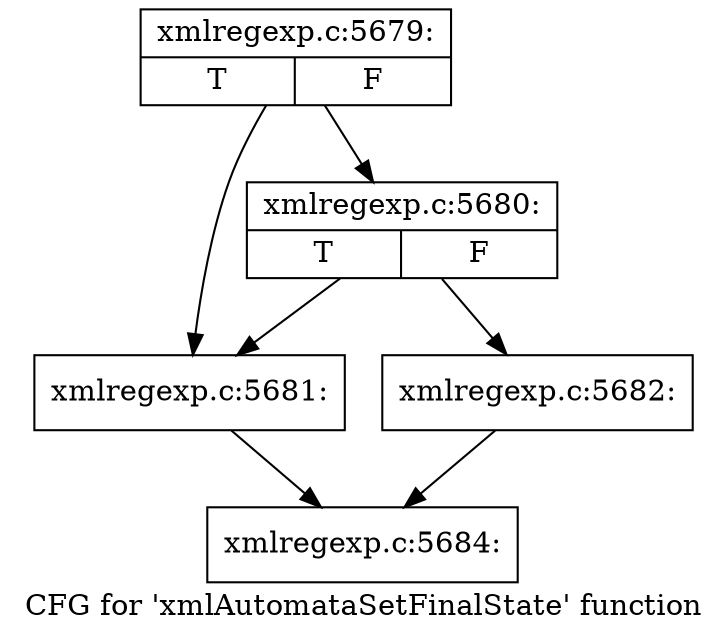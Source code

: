 digraph "CFG for 'xmlAutomataSetFinalState' function" {
	label="CFG for 'xmlAutomataSetFinalState' function";

	Node0x391b110 [shape=record,label="{xmlregexp.c:5679:|{<s0>T|<s1>F}}"];
	Node0x391b110 -> Node0x391ae70;
	Node0x391b110 -> Node0x391af10;
	Node0x391af10 [shape=record,label="{xmlregexp.c:5680:|{<s0>T|<s1>F}}"];
	Node0x391af10 -> Node0x391ae70;
	Node0x391af10 -> Node0x391aec0;
	Node0x391ae70 [shape=record,label="{xmlregexp.c:5681:}"];
	Node0x391ae70 -> Node0x391a160;
	Node0x391aec0 [shape=record,label="{xmlregexp.c:5682:}"];
	Node0x391aec0 -> Node0x391a160;
	Node0x391a160 [shape=record,label="{xmlregexp.c:5684:}"];
}
